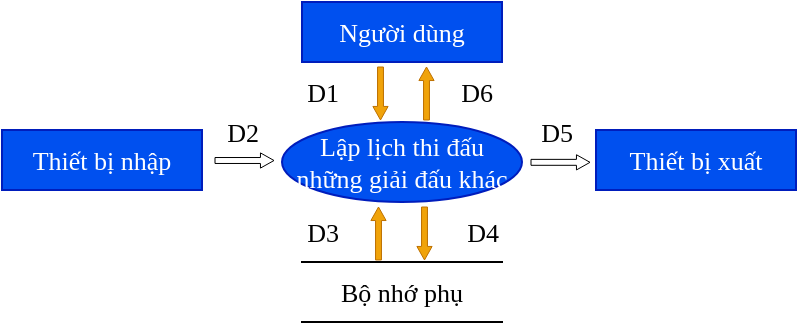 <mxfile version="24.7.17">
  <diagram name="Trang-1" id="P8FKZUHweQ3pR0rkzEx5">
    <mxGraphModel dx="724" dy="434" grid="1" gridSize="10" guides="1" tooltips="1" connect="1" arrows="1" fold="1" page="1" pageScale="1" pageWidth="827" pageHeight="1169" math="0" shadow="0">
      <root>
        <mxCell id="0" />
        <mxCell id="1" parent="0" />
        <mxCell id="mCWx58aMdZrO-X7KgWpq-10" value="&lt;font face=&quot;Times New Roman&quot;&gt;&lt;span style=&quot;font-size: 13px;&quot;&gt;Lập lịch thi đấu những giải đấu khác&lt;/span&gt;&lt;/font&gt;" style="shape=ellipse;html=1;dashed=0;whiteSpace=wrap;perimeter=ellipsePerimeter;fillColor=#0050ef;strokeColor=#001DBC;fontColor=#ffffff;" parent="1" vertex="1">
          <mxGeometry x="260" y="190" width="120" height="40" as="geometry" />
        </mxCell>
        <mxCell id="mCWx58aMdZrO-X7KgWpq-11" value="&lt;font style=&quot;font-size: 13px;&quot; face=&quot;Times New Roman&quot;&gt;Người dùng&lt;/font&gt;" style="html=1;dashed=0;whiteSpace=wrap;fillColor=#0050ef;strokeColor=#001DBC;fontColor=#ffffff;" parent="1" vertex="1">
          <mxGeometry x="270" y="130" width="100" height="30" as="geometry" />
        </mxCell>
        <mxCell id="mCWx58aMdZrO-X7KgWpq-12" value="&lt;font style=&quot;font-size: 13px;&quot; face=&quot;Times New Roman&quot;&gt;Thiết bị nhập&lt;/font&gt;" style="html=1;dashed=0;whiteSpace=wrap;fillColor=#0050ef;strokeColor=#001DBC;fontColor=#ffffff;" parent="1" vertex="1">
          <mxGeometry x="120" y="194" width="100" height="30" as="geometry" />
        </mxCell>
        <mxCell id="mCWx58aMdZrO-X7KgWpq-13" value="&lt;font style=&quot;font-size: 13px;&quot; face=&quot;Times New Roman&quot;&gt;Thiết bị xuất&lt;/font&gt;" style="html=1;dashed=0;whiteSpace=wrap;fillColor=#0050ef;strokeColor=#001DBC;fontColor=#ffffff;" parent="1" vertex="1">
          <mxGeometry x="417" y="194" width="100" height="30" as="geometry" />
        </mxCell>
        <mxCell id="mCWx58aMdZrO-X7KgWpq-14" value="&lt;font face=&quot;Times New Roman&quot; style=&quot;font-size: 13px;&quot;&gt;Bộ nhớ phụ&lt;/font&gt;" style="html=1;dashed=0;whiteSpace=wrap;shape=partialRectangle;right=0;left=0;" parent="1" vertex="1">
          <mxGeometry x="270" y="260" width="100" height="30" as="geometry" />
        </mxCell>
        <mxCell id="mCWx58aMdZrO-X7KgWpq-18" value="" style="endArrow=classic;html=1;rounded=0;shape=flexArrow;endWidth=4.136;endSize=2.09;width=2.965;strokeWidth=0.5;fillColor=#FFFFFF;strokeColor=#000000;" parent="1" edge="1">
          <mxGeometry width="50" height="50" relative="1" as="geometry">
            <mxPoint x="384" y="209.92" as="sourcePoint" />
            <mxPoint x="414" y="209.92" as="targetPoint" />
          </mxGeometry>
        </mxCell>
        <mxCell id="mCWx58aMdZrO-X7KgWpq-19" value="" style="endArrow=classic;html=1;rounded=0;shape=flexArrow;endWidth=4.136;endSize=2.09;width=2.965;strokeWidth=0.5;" parent="1" edge="1">
          <mxGeometry width="50" height="50" relative="1" as="geometry">
            <mxPoint x="226" y="209" as="sourcePoint" />
            <mxPoint x="256" y="209" as="targetPoint" />
          </mxGeometry>
        </mxCell>
        <mxCell id="mCWx58aMdZrO-X7KgWpq-20" value="" style="endArrow=classic;html=1;rounded=0;shape=flexArrow;endWidth=4.136;endSize=2.09;width=2.965;strokeWidth=0.5;exitX=0.397;exitY=-0.067;exitDx=0;exitDy=0;exitPerimeter=0;fillColor=#f0a30a;strokeColor=#BD7000;" parent="1" edge="1">
          <mxGeometry width="50" height="50" relative="1" as="geometry">
            <mxPoint x="308" y="258.99" as="sourcePoint" />
            <mxPoint x="308" y="232" as="targetPoint" />
          </mxGeometry>
        </mxCell>
        <mxCell id="mCWx58aMdZrO-X7KgWpq-21" value="" style="endArrow=classic;html=1;rounded=0;shape=flexArrow;endWidth=4.136;endSize=2.09;width=2.965;strokeWidth=0.5;exitX=0.397;exitY=-0.067;exitDx=0;exitDy=0;exitPerimeter=0;fillColor=#f0a30a;strokeColor=#BD7000;" parent="1" edge="1">
          <mxGeometry width="50" height="50" relative="1" as="geometry">
            <mxPoint x="331" y="232.0" as="sourcePoint" />
            <mxPoint x="331" y="258.99" as="targetPoint" />
          </mxGeometry>
        </mxCell>
        <mxCell id="mCWx58aMdZrO-X7KgWpq-22" value="" style="endArrow=classic;html=1;rounded=0;shape=flexArrow;endWidth=4.136;endSize=2.09;width=2.965;strokeWidth=0.5;exitX=0.397;exitY=-0.067;exitDx=0;exitDy=0;exitPerimeter=0;fillColor=#f0a30a;strokeColor=#BD7000;" parent="1" edge="1">
          <mxGeometry width="50" height="50" relative="1" as="geometry">
            <mxPoint x="309" y="162.0" as="sourcePoint" />
            <mxPoint x="309" y="188.99" as="targetPoint" />
          </mxGeometry>
        </mxCell>
        <mxCell id="mCWx58aMdZrO-X7KgWpq-23" value="" style="endArrow=classic;html=1;rounded=0;shape=flexArrow;endWidth=4.136;endSize=2.09;width=2.965;strokeWidth=0.5;exitX=0.397;exitY=-0.067;exitDx=0;exitDy=0;exitPerimeter=0;fillColor=#f0a30a;strokeColor=#BD7000;" parent="1" edge="1">
          <mxGeometry width="50" height="50" relative="1" as="geometry">
            <mxPoint x="332" y="188.99" as="sourcePoint" />
            <mxPoint x="332" y="162.0" as="targetPoint" />
          </mxGeometry>
        </mxCell>
        <mxCell id="mCWx58aMdZrO-X7KgWpq-24" value="&lt;font face=&quot;Times New Roman&quot; style=&quot;font-size: 13px;&quot;&gt;D1&lt;/font&gt;" style="text;html=1;align=center;verticalAlign=middle;resizable=0;points=[];autosize=1;strokeColor=none;fillColor=none;" parent="1" vertex="1">
          <mxGeometry x="260" y="160" width="40" height="30" as="geometry" />
        </mxCell>
        <mxCell id="mCWx58aMdZrO-X7KgWpq-25" value="&lt;font face=&quot;Times New Roman&quot; style=&quot;font-size: 13px;&quot;&gt;D6&lt;/font&gt;" style="text;html=1;align=center;verticalAlign=middle;resizable=0;points=[];autosize=1;strokeColor=none;fillColor=none;" parent="1" vertex="1">
          <mxGeometry x="337" y="160" width="40" height="30" as="geometry" />
        </mxCell>
        <mxCell id="mCWx58aMdZrO-X7KgWpq-26" value="&lt;font face=&quot;Times New Roman&quot; style=&quot;font-size: 13px;&quot;&gt;D2&lt;/font&gt;" style="text;html=1;align=center;verticalAlign=middle;resizable=0;points=[];autosize=1;strokeColor=none;fillColor=none;" parent="1" vertex="1">
          <mxGeometry x="220" y="180" width="40" height="30" as="geometry" />
        </mxCell>
        <mxCell id="mCWx58aMdZrO-X7KgWpq-27" value="&lt;font face=&quot;Times New Roman&quot; style=&quot;font-size: 13px;&quot;&gt;D3&lt;/font&gt;" style="text;html=1;align=center;verticalAlign=middle;resizable=0;points=[];autosize=1;strokeColor=none;fillColor=none;" parent="1" vertex="1">
          <mxGeometry x="260" y="230" width="40" height="30" as="geometry" />
        </mxCell>
        <mxCell id="mCWx58aMdZrO-X7KgWpq-28" value="&lt;font face=&quot;Times New Roman&quot; style=&quot;font-size: 13px;&quot;&gt;D4&lt;/font&gt;" style="text;html=1;align=center;verticalAlign=middle;resizable=0;points=[];autosize=1;strokeColor=none;fillColor=none;" parent="1" vertex="1">
          <mxGeometry x="340" y="230" width="40" height="30" as="geometry" />
        </mxCell>
        <mxCell id="mCWx58aMdZrO-X7KgWpq-29" value="&lt;font face=&quot;Times New Roman&quot; style=&quot;font-size: 13px;&quot;&gt;D5&lt;/font&gt;" style="text;html=1;align=center;verticalAlign=middle;resizable=0;points=[];autosize=1;strokeColor=none;fillColor=none;" parent="1" vertex="1">
          <mxGeometry x="377" y="180" width="40" height="30" as="geometry" />
        </mxCell>
      </root>
    </mxGraphModel>
  </diagram>
</mxfile>

